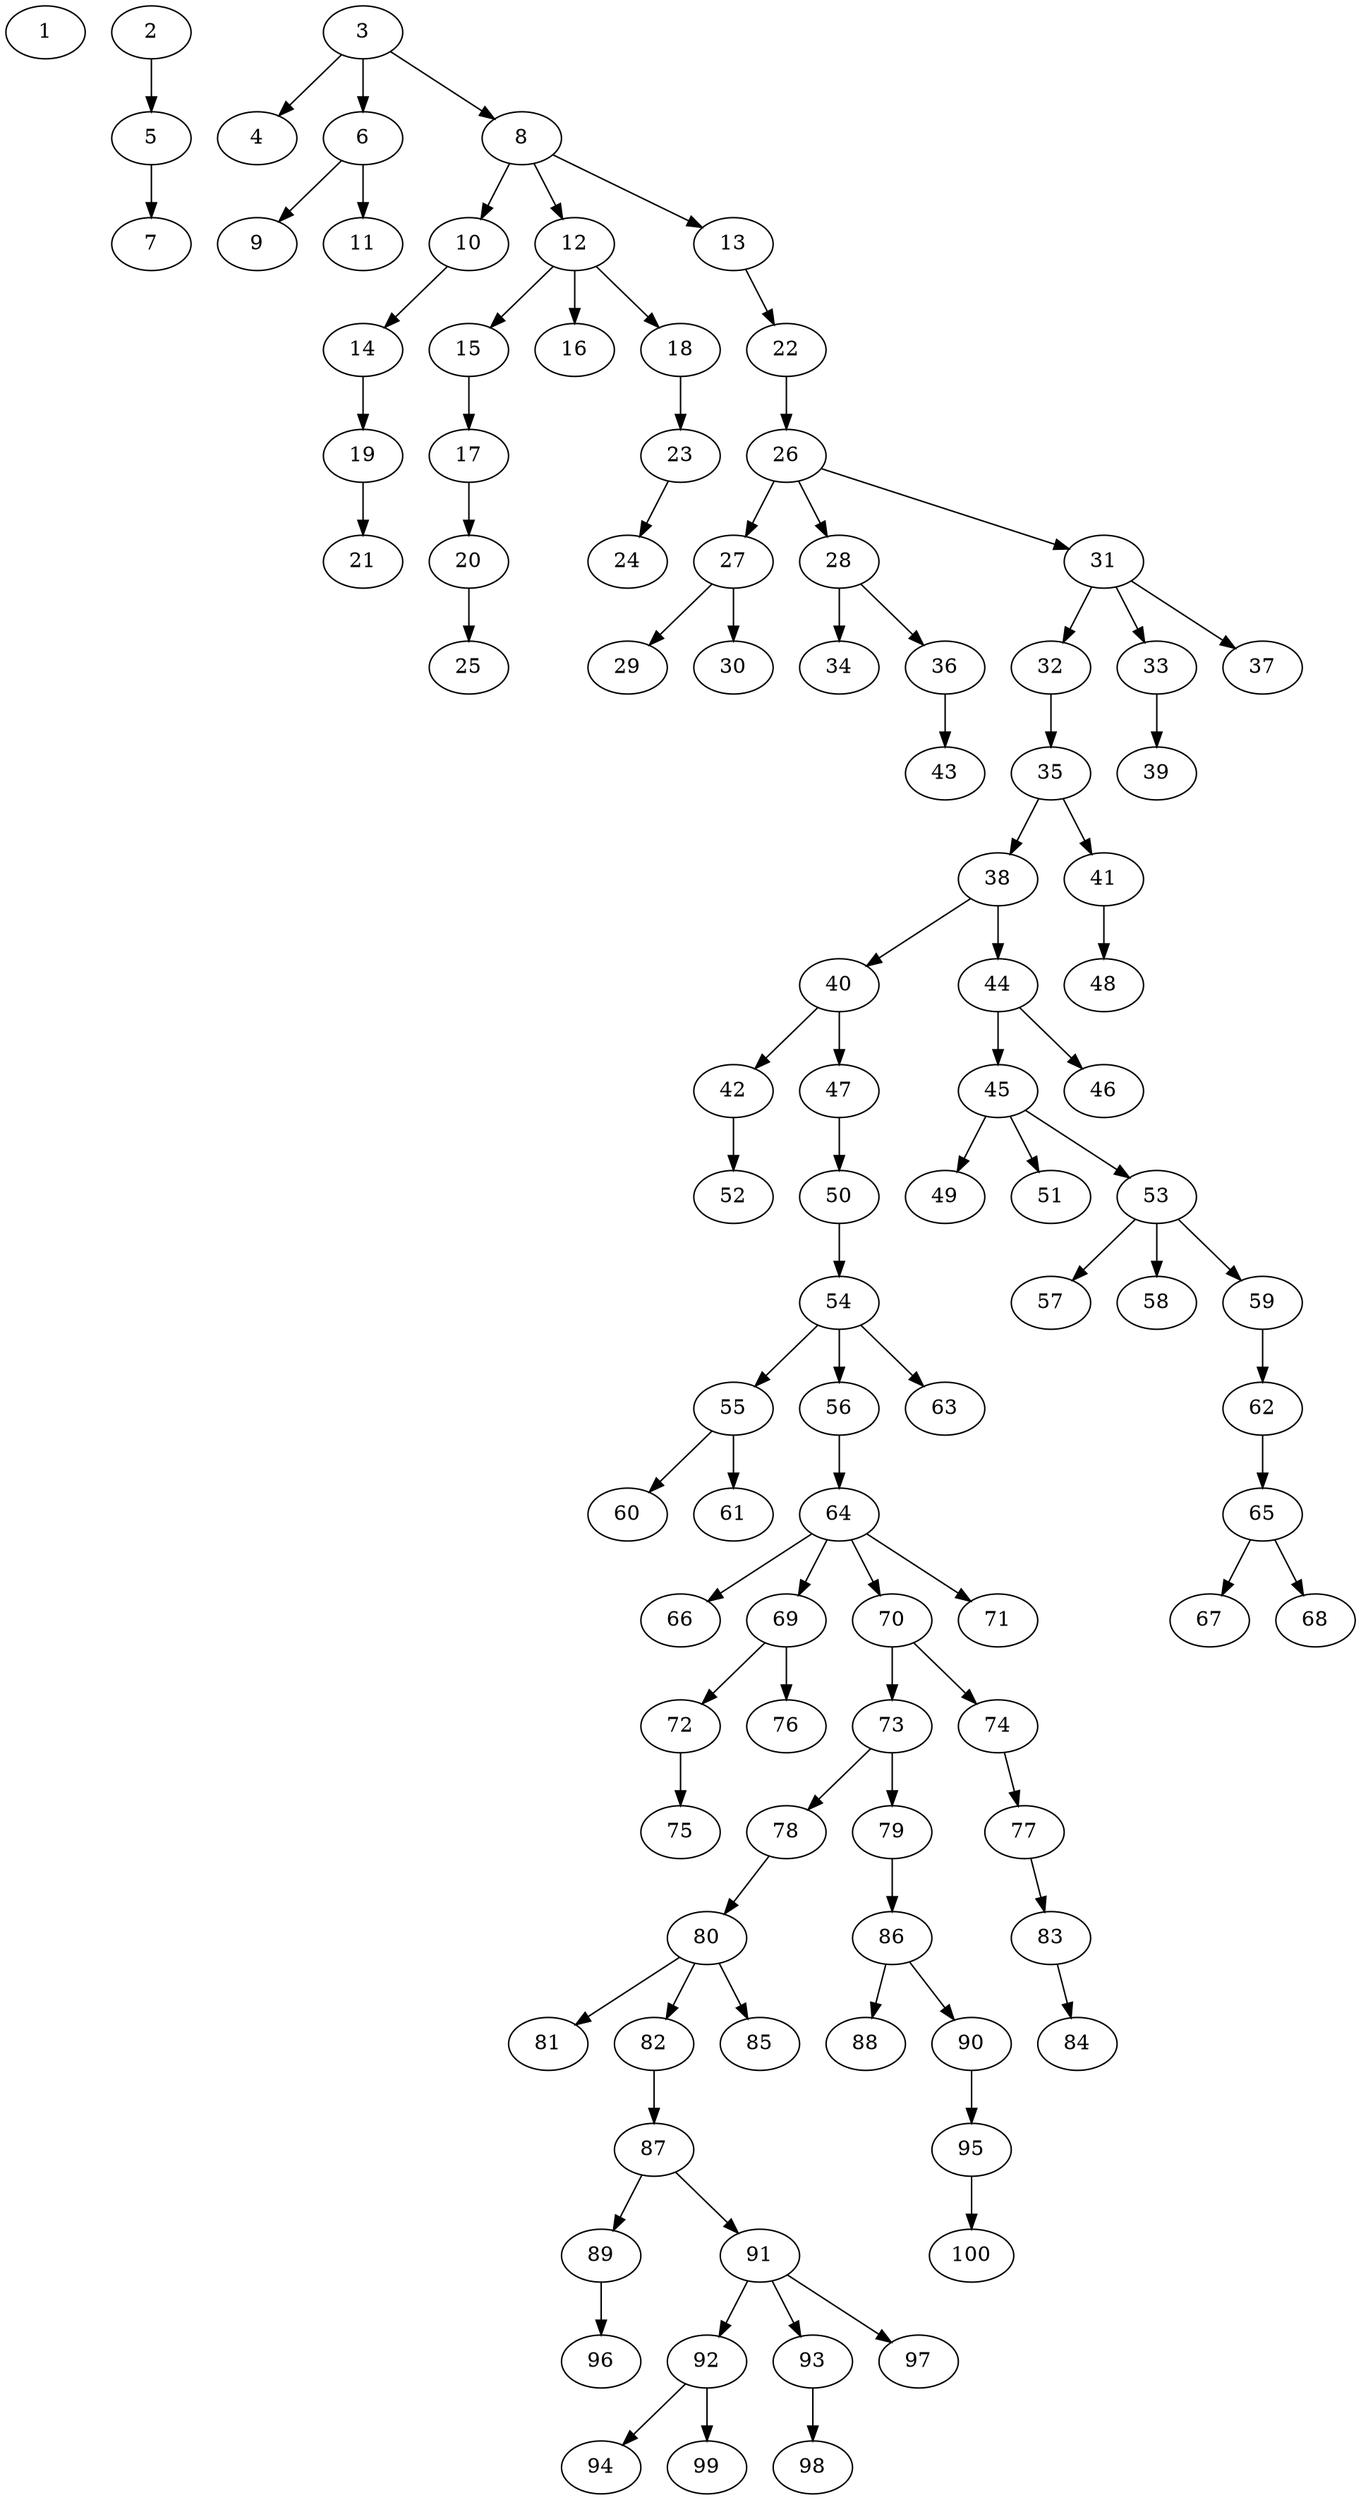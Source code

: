 // DAG automatically generated by daggen at Tue Jul 18 11:30:58 2017
// ./daggen --dot -n 100 --fat 0.2 --regular 0.2 --density 0.2 --jump 4 
digraph G {
  1 [size="549755813888", alpha="0.19"]
  2 [size="28991029248", alpha="0.05"]
  2 -> 5 [size ="75497472"]
  3 [size="24962073900", alpha="0.17"]
  3 -> 4 [size ="838860800"]
  3 -> 6 [size ="838860800"]
  3 -> 8 [size ="838860800"]
  4 [size="134217728000", alpha="0.06"]
  5 [size="231928233984", alpha="0.07"]
  5 -> 7 [size ="301989888"]
  6 [size="6438602064", alpha="0.19"]
  6 -> 9 [size ="679477248"]
  6 -> 11 [size ="679477248"]
  7 [size="16709224623", alpha="0.15"]
  8 [size="541004298414", alpha="0.07"]
  8 -> 10 [size ="411041792"]
  8 -> 12 [size ="411041792"]
  8 -> 13 [size ="411041792"]
  9 [size="361958011136", alpha="0.15"]
  10 [size="10600189338", alpha="0.12"]
  10 -> 14 [size ="536870912"]
  11 [size="14414182536", alpha="0.01"]
  12 [size="549755813888", alpha="0.03"]
  12 -> 15 [size ="536870912"]
  12 -> 16 [size ="536870912"]
  12 -> 18 [size ="536870912"]
  13 [size="186864904488", alpha="0.02"]
  13 -> 22 [size ="134217728"]
  14 [size="1073741824000", alpha="0.09"]
  14 -> 19 [size ="838860800"]
  15 [size="8589934592", alpha="0.13"]
  15 -> 17 [size ="33554432"]
  16 [size="14659085158", alpha="0.07"]
  17 [size="485197463839", alpha="0.10"]
  17 -> 20 [size ="679477248"]
  18 [size="98251950810", alpha="0.03"]
  18 -> 23 [size ="301989888"]
  19 [size="16082734055", alpha="0.06"]
  19 -> 21 [size ="411041792"]
  20 [size="15327392328", alpha="0.19"]
  20 -> 25 [size ="411041792"]
  21 [size="313651063959", alpha="0.07"]
  22 [size="343075735", alpha="0.02"]
  22 -> 26 [size ="33554432"]
  23 [size="1073741824000", alpha="0.15"]
  23 -> 24 [size ="838860800"]
  24 [size="275781783365", alpha="0.04"]
  25 [size="28991029248", alpha="0.14"]
  26 [size="166869659064", alpha="0.17"]
  26 -> 27 [size ="134217728"]
  26 -> 28 [size ="134217728"]
  26 -> 31 [size ="134217728"]
  27 [size="2186792980", alpha="0.20"]
  27 -> 29 [size ="209715200"]
  27 -> 30 [size ="209715200"]
  28 [size="368293445632", alpha="0.20"]
  28 -> 34 [size ="411041792"]
  28 -> 36 [size ="411041792"]
  29 [size="18148522638", alpha="0.12"]
  30 [size="1073741824000", alpha="0.19"]
  31 [size="60614799417", alpha="0.11"]
  31 -> 32 [size ="75497472"]
  31 -> 33 [size ="75497472"]
  31 -> 37 [size ="75497472"]
  32 [size="68719476736", alpha="0.09"]
  32 -> 35 [size ="134217728"]
  33 [size="25276287691", alpha="0.04"]
  33 -> 39 [size ="838860800"]
  34 [size="111064583145", alpha="0.10"]
  35 [size="548605001", alpha="0.12"]
  35 -> 38 [size ="33554432"]
  35 -> 41 [size ="33554432"]
  36 [size="549755813888", alpha="0.04"]
  36 -> 43 [size ="536870912"]
  37 [size="302103124666", alpha="0.06"]
  38 [size="26588552092", alpha="0.03"]
  38 -> 40 [size ="33554432"]
  38 -> 44 [size ="33554432"]
  39 [size="1391533175705", alpha="0.05"]
  40 [size="16693794086", alpha="0.14"]
  40 -> 42 [size ="536870912"]
  40 -> 47 [size ="536870912"]
  41 [size="782757789696", alpha="0.20"]
  41 -> 48 [size ="679477248"]
  42 [size="41005898779", alpha="0.17"]
  42 -> 52 [size ="679477248"]
  43 [size="2137561760", alpha="0.16"]
  44 [size="55177312260", alpha="0.15"]
  44 -> 45 [size ="209715200"]
  44 -> 46 [size ="209715200"]
  45 [size="43653395347", alpha="0.19"]
  45 -> 49 [size ="838860800"]
  45 -> 51 [size ="838860800"]
  45 -> 53 [size ="838860800"]
  46 [size="82686196260", alpha="0.05"]
  47 [size="68719476736", alpha="0.01"]
  47 -> 50 [size ="134217728"]
  48 [size="68719476736", alpha="0.01"]
  49 [size="1417806161", alpha="0.18"]
  50 [size="11603986099", alpha="0.13"]
  50 -> 54 [size ="301989888"]
  51 [size="231928233984", alpha="0.19"]
  52 [size="4137292772", alpha="0.04"]
  53 [size="84273776459", alpha="0.10"]
  53 -> 57 [size ="75497472"]
  53 -> 58 [size ="75497472"]
  53 -> 59 [size ="75497472"]
  54 [size="19534628946", alpha="0.06"]
  54 -> 55 [size ="33554432"]
  54 -> 56 [size ="33554432"]
  54 -> 63 [size ="33554432"]
  55 [size="40333535313", alpha="0.08"]
  55 -> 60 [size ="75497472"]
  55 -> 61 [size ="75497472"]
  56 [size="86441229225", alpha="0.11"]
  56 -> 64 [size ="301989888"]
  57 [size="516870132428", alpha="0.04"]
  58 [size="658282121", alpha="0.12"]
  59 [size="134217728000", alpha="0.14"]
  59 -> 62 [size ="209715200"]
  60 [size="278250394344", alpha="0.17"]
  61 [size="11708394891", alpha="0.19"]
  62 [size="68413425745", alpha="0.12"]
  62 -> 65 [size ="209715200"]
  63 [size="9021120923", alpha="0.17"]
  64 [size="549755813888", alpha="0.07"]
  64 -> 66 [size ="536870912"]
  64 -> 69 [size ="536870912"]
  64 -> 70 [size ="536870912"]
  64 -> 71 [size ="536870912"]
  65 [size="41577411034", alpha="0.02"]
  65 -> 67 [size ="33554432"]
  65 -> 68 [size ="33554432"]
  66 [size="1066192870", alpha="0.10"]
  67 [size="549755813888", alpha="0.07"]
  68 [size="3053716002", alpha="0.07"]
  69 [size="131475098268", alpha="0.13"]
  69 -> 72 [size ="134217728"]
  69 -> 76 [size ="134217728"]
  70 [size="22417031886", alpha="0.01"]
  70 -> 73 [size ="536870912"]
  70 -> 74 [size ="536870912"]
  71 [size="77083824576", alpha="0.18"]
  72 [size="17252045466", alpha="0.16"]
  72 -> 75 [size ="679477248"]
  73 [size="96940364787", alpha="0.05"]
  73 -> 78 [size ="75497472"]
  73 -> 79 [size ="75497472"]
  74 [size="124950881352", alpha="0.19"]
  74 -> 77 [size ="134217728"]
  75 [size="549755813888", alpha="0.04"]
  76 [size="29328599652", alpha="0.06"]
  77 [size="99470692310", alpha="0.17"]
  77 -> 83 [size ="75497472"]
  78 [size="148695725168", alpha="0.14"]
  78 -> 80 [size ="301989888"]
  79 [size="231928233984", alpha="0.05"]
  79 -> 86 [size ="301989888"]
  80 [size="42611175844", alpha="0.05"]
  80 -> 81 [size ="33554432"]
  80 -> 82 [size ="33554432"]
  80 -> 85 [size ="33554432"]
  81 [size="847944929936", alpha="0.00"]
  82 [size="6530961003", alpha="0.05"]
  82 -> 87 [size ="301989888"]
  83 [size="28991029248", alpha="0.05"]
  83 -> 84 [size ="75497472"]
  84 [size="782757789696", alpha="0.00"]
  85 [size="23446317462", alpha="0.07"]
  86 [size="26093252952", alpha="0.03"]
  86 -> 88 [size ="536870912"]
  86 -> 90 [size ="536870912"]
  87 [size="344970474224", alpha="0.12"]
  87 -> 89 [size ="301989888"]
  87 -> 91 [size ="301989888"]
  88 [size="231928233984", alpha="0.06"]
  89 [size="8074248330", alpha="0.19"]
  89 -> 96 [size ="301989888"]
  90 [size="240707119063", alpha="0.15"]
  90 -> 95 [size ="411041792"]
  91 [size="18252059024", alpha="0.09"]
  91 -> 92 [size ="411041792"]
  91 -> 93 [size ="411041792"]
  91 -> 97 [size ="411041792"]
  92 [size="15732558752", alpha="0.10"]
  92 -> 94 [size ="411041792"]
  92 -> 99 [size ="411041792"]
  93 [size="8589934592", alpha="0.14"]
  93 -> 98 [size ="33554432"]
  94 [size="43902162175", alpha="0.10"]
  95 [size="265492961361", alpha="0.03"]
  95 -> 100 [size ="411041792"]
  96 [size="782757789696", alpha="0.05"]
  97 [size="157180138020", alpha="0.17"]
  98 [size="26401668459", alpha="0.11"]
  99 [size="1442236049", alpha="0.14"]
  100 [size="28991029248", alpha="0.04"]
}
